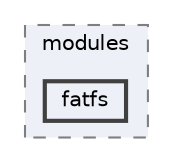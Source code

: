 digraph "build/modules/fatfs"
{
 // LATEX_PDF_SIZE
  bgcolor="transparent";
  edge [fontname=Helvetica,fontsize=10,labelfontname=Helvetica,labelfontsize=10];
  node [fontname=Helvetica,fontsize=10,shape=box,height=0.2,width=0.4];
  compound=true
  subgraph clusterdir_587cd7e785de0867f5b3392122b4ea11 {
    graph [ bgcolor="#edf0f7", pencolor="grey50", label="modules", fontname=Helvetica,fontsize=10 style="filled,dashed", URL="dir_587cd7e785de0867f5b3392122b4ea11.html",tooltip=""]
  dir_00be417ce17e1d7595e2c2ebdf37084c [label="fatfs", fillcolor="#edf0f7", color="grey25", style="filled,bold", URL="dir_00be417ce17e1d7595e2c2ebdf37084c.html",tooltip=""];
  }
}

